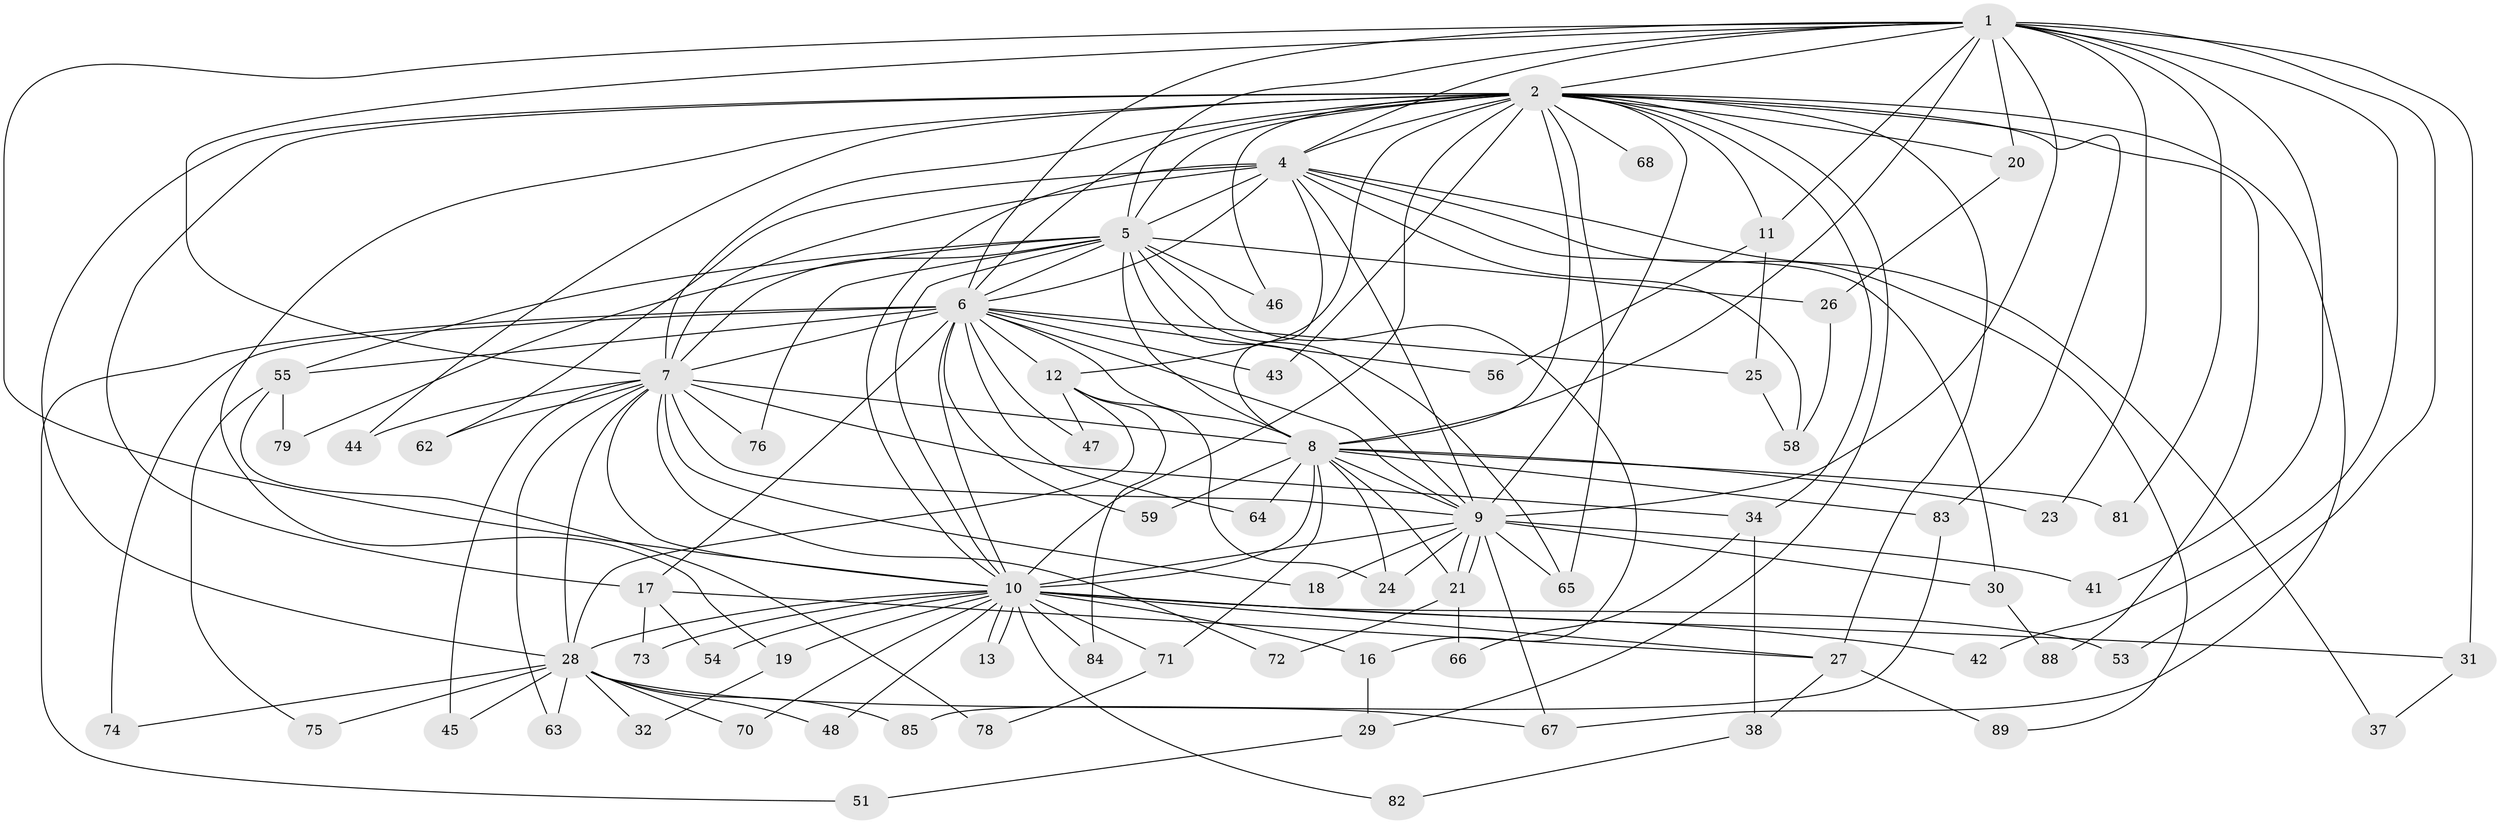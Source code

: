 // Generated by graph-tools (version 1.1) at 2025/51/02/27/25 19:51:51]
// undirected, 69 vertices, 163 edges
graph export_dot {
graph [start="1"]
  node [color=gray90,style=filled];
  1 [super="+60"];
  2 [super="+3"];
  4 [super="+22"];
  5 [super="+52"];
  6 [super="+14"];
  7 [super="+39"];
  8 [super="+15"];
  9 [super="+86"];
  10 [super="+50"];
  11;
  12 [super="+87"];
  13;
  16;
  17 [super="+80"];
  18;
  19;
  20;
  21 [super="+40"];
  23 [super="+35"];
  24 [super="+49"];
  25;
  26;
  27 [super="+33"];
  28 [super="+36"];
  29;
  30;
  31;
  32;
  34 [super="+69"];
  37;
  38;
  41;
  42;
  43;
  44;
  45;
  46;
  47;
  48;
  51;
  53 [super="+57"];
  54;
  55;
  56;
  58 [super="+61"];
  59;
  62;
  63;
  64;
  65 [super="+77"];
  66;
  67;
  68;
  70;
  71;
  72;
  73;
  74;
  75;
  76;
  78;
  79;
  81;
  82;
  83;
  84;
  85;
  88;
  89;
  1 -- 2 [weight=2];
  1 -- 4;
  1 -- 5;
  1 -- 6;
  1 -- 7 [weight=2];
  1 -- 8;
  1 -- 9;
  1 -- 10;
  1 -- 11;
  1 -- 20;
  1 -- 23 [weight=2];
  1 -- 31;
  1 -- 41;
  1 -- 42;
  1 -- 53 [weight=2];
  1 -- 81;
  2 -- 4 [weight=2];
  2 -- 5 [weight=2];
  2 -- 6 [weight=3];
  2 -- 7 [weight=2];
  2 -- 8 [weight=2];
  2 -- 9 [weight=2];
  2 -- 10 [weight=2];
  2 -- 17;
  2 -- 20;
  2 -- 27 [weight=2];
  2 -- 28;
  2 -- 29;
  2 -- 43;
  2 -- 44;
  2 -- 65;
  2 -- 67;
  2 -- 68 [weight=2];
  2 -- 88;
  2 -- 11;
  2 -- 12;
  2 -- 19;
  2 -- 83;
  2 -- 34;
  2 -- 46;
  4 -- 5;
  4 -- 6 [weight=2];
  4 -- 7;
  4 -- 8;
  4 -- 9;
  4 -- 10;
  4 -- 30;
  4 -- 37;
  4 -- 58;
  4 -- 89;
  4 -- 62;
  5 -- 6;
  5 -- 7;
  5 -- 8;
  5 -- 9;
  5 -- 10;
  5 -- 16;
  5 -- 26;
  5 -- 46;
  5 -- 55;
  5 -- 76;
  5 -- 79;
  5 -- 65;
  6 -- 7 [weight=2];
  6 -- 8;
  6 -- 9;
  6 -- 10;
  6 -- 12;
  6 -- 17;
  6 -- 25;
  6 -- 43;
  6 -- 47;
  6 -- 51;
  6 -- 55;
  6 -- 56;
  6 -- 64;
  6 -- 74;
  6 -- 59;
  7 -- 8;
  7 -- 9;
  7 -- 10;
  7 -- 18;
  7 -- 34;
  7 -- 44;
  7 -- 45;
  7 -- 62;
  7 -- 63;
  7 -- 72;
  7 -- 76;
  7 -- 28;
  8 -- 9;
  8 -- 10 [weight=2];
  8 -- 23;
  8 -- 24;
  8 -- 59;
  8 -- 64;
  8 -- 71;
  8 -- 81;
  8 -- 83;
  8 -- 21;
  9 -- 10;
  9 -- 18;
  9 -- 21;
  9 -- 21;
  9 -- 24;
  9 -- 30;
  9 -- 41;
  9 -- 65;
  9 -- 67;
  10 -- 13;
  10 -- 13;
  10 -- 16;
  10 -- 19;
  10 -- 27;
  10 -- 31;
  10 -- 42;
  10 -- 48;
  10 -- 53;
  10 -- 54;
  10 -- 70;
  10 -- 71;
  10 -- 73;
  10 -- 82;
  10 -- 84;
  10 -- 28;
  11 -- 25;
  11 -- 56;
  12 -- 28;
  12 -- 47;
  12 -- 84;
  12 -- 24;
  16 -- 29;
  17 -- 54;
  17 -- 73;
  17 -- 27;
  19 -- 32;
  20 -- 26;
  21 -- 72;
  21 -- 66;
  25 -- 58;
  26 -- 58;
  27 -- 38;
  27 -- 89;
  28 -- 32;
  28 -- 63;
  28 -- 67;
  28 -- 70;
  28 -- 85;
  28 -- 48;
  28 -- 74;
  28 -- 75;
  28 -- 45;
  29 -- 51;
  30 -- 88;
  31 -- 37;
  34 -- 38;
  34 -- 66;
  38 -- 82;
  55 -- 75;
  55 -- 78;
  55 -- 79;
  71 -- 78;
  83 -- 85;
}
